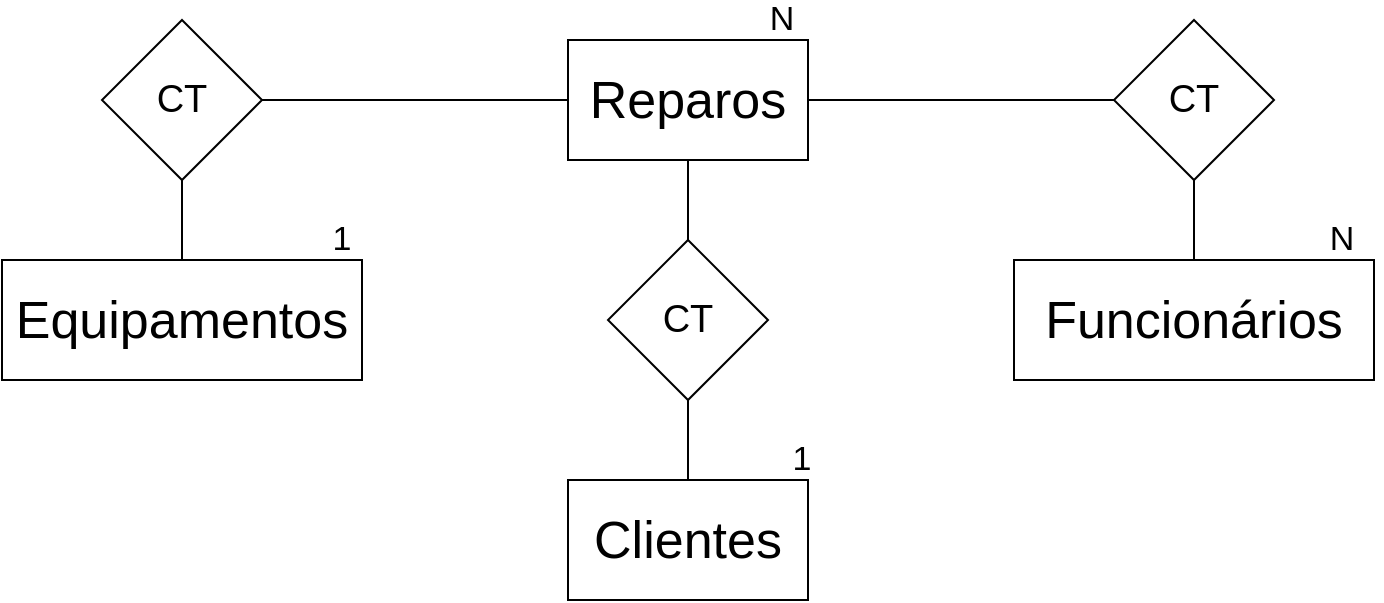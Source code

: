 <mxfile version="11.0.7" type="device"><diagram id="LOF8q5V02SEMF7_l-VkL" name="Page-1"><mxGraphModel dx="942" dy="616" grid="1" gridSize="10" guides="1" tooltips="1" connect="1" arrows="1" fold="1" page="1" pageScale="1" pageWidth="827" pageHeight="1169" math="0" shadow="0"><root><mxCell id="0"/><mxCell id="1" parent="0"/><mxCell id="nJ_V4xwdqc-eDqLVx9k7-1" value="&lt;font style=&quot;font-size: 26px&quot;&gt;Reparos&lt;/font&gt;" style="rounded=0;whiteSpace=wrap;html=1;" vertex="1" parent="1"><mxGeometry x="353" y="50" width="120" height="60" as="geometry"/></mxCell><mxCell id="nJ_V4xwdqc-eDqLVx9k7-2" value="&lt;font style=&quot;font-size: 26px&quot;&gt;Clientes&lt;/font&gt;" style="rounded=0;whiteSpace=wrap;html=1;" vertex="1" parent="1"><mxGeometry x="353" y="270" width="120" height="60" as="geometry"/></mxCell><mxCell id="nJ_V4xwdqc-eDqLVx9k7-3" value="&lt;span style=&quot;font-size: 26px&quot;&gt;Equipamentos&lt;/span&gt;" style="rounded=0;whiteSpace=wrap;html=1;" vertex="1" parent="1"><mxGeometry x="70" y="160" width="180" height="60" as="geometry"/></mxCell><mxCell id="nJ_V4xwdqc-eDqLVx9k7-4" value="&lt;font style=&quot;font-size: 26px&quot;&gt;Funcionários&lt;/font&gt;" style="rounded=0;whiteSpace=wrap;html=1;" vertex="1" parent="1"><mxGeometry x="576" y="160" width="180" height="60" as="geometry"/></mxCell><mxCell id="nJ_V4xwdqc-eDqLVx9k7-5" value="&lt;font style=&quot;font-size: 19px&quot;&gt;CT&lt;/font&gt;" style="rhombus;whiteSpace=wrap;html=1;" vertex="1" parent="1"><mxGeometry x="626" y="40" width="80" height="80" as="geometry"/></mxCell><mxCell id="nJ_V4xwdqc-eDqLVx9k7-6" value="&lt;font style=&quot;font-size: 19px&quot;&gt;CT&lt;/font&gt;" style="rhombus;whiteSpace=wrap;html=1;" vertex="1" parent="1"><mxGeometry x="373" y="150" width="80" height="80" as="geometry"/></mxCell><mxCell id="nJ_V4xwdqc-eDqLVx9k7-7" value="&lt;font style=&quot;font-size: 19px&quot;&gt;CT&lt;/font&gt;" style="rhombus;whiteSpace=wrap;html=1;" vertex="1" parent="1"><mxGeometry x="120" y="40" width="80" height="80" as="geometry"/></mxCell><mxCell id="nJ_V4xwdqc-eDqLVx9k7-8" value="" style="endArrow=none;html=1;entryX=0.5;entryY=1;entryDx=0;entryDy=0;exitX=0.5;exitY=0;exitDx=0;exitDy=0;" edge="1" parent="1" source="nJ_V4xwdqc-eDqLVx9k7-3" target="nJ_V4xwdqc-eDqLVx9k7-7"><mxGeometry width="50" height="50" relative="1" as="geometry"><mxPoint x="70" y="400" as="sourcePoint"/><mxPoint x="120" y="350" as="targetPoint"/></mxGeometry></mxCell><mxCell id="nJ_V4xwdqc-eDqLVx9k7-9" value="" style="endArrow=none;html=1;entryX=0;entryY=0.5;entryDx=0;entryDy=0;" edge="1" parent="1" source="nJ_V4xwdqc-eDqLVx9k7-7" target="nJ_V4xwdqc-eDqLVx9k7-1"><mxGeometry width="50" height="50" relative="1" as="geometry"><mxPoint x="70" y="400" as="sourcePoint"/><mxPoint x="120" y="350" as="targetPoint"/></mxGeometry></mxCell><mxCell id="nJ_V4xwdqc-eDqLVx9k7-10" value="" style="endArrow=none;html=1;exitX=0.5;exitY=1;exitDx=0;exitDy=0;entryX=0.5;entryY=0;entryDx=0;entryDy=0;" edge="1" parent="1" source="nJ_V4xwdqc-eDqLVx9k7-6" target="nJ_V4xwdqc-eDqLVx9k7-2"><mxGeometry width="50" height="50" relative="1" as="geometry"><mxPoint x="70" y="400" as="sourcePoint"/><mxPoint x="120" y="350" as="targetPoint"/></mxGeometry></mxCell><mxCell id="nJ_V4xwdqc-eDqLVx9k7-11" value="" style="endArrow=none;html=1;entryX=0.5;entryY=1;entryDx=0;entryDy=0;exitX=0.5;exitY=0;exitDx=0;exitDy=0;" edge="1" parent="1" source="nJ_V4xwdqc-eDqLVx9k7-6" target="nJ_V4xwdqc-eDqLVx9k7-1"><mxGeometry width="50" height="50" relative="1" as="geometry"><mxPoint x="70" y="400" as="sourcePoint"/><mxPoint x="120" y="350" as="targetPoint"/></mxGeometry></mxCell><mxCell id="nJ_V4xwdqc-eDqLVx9k7-12" value="" style="endArrow=none;html=1;entryX=0;entryY=0.5;entryDx=0;entryDy=0;exitX=1;exitY=0.5;exitDx=0;exitDy=0;" edge="1" parent="1" source="nJ_V4xwdqc-eDqLVx9k7-1" target="nJ_V4xwdqc-eDqLVx9k7-5"><mxGeometry width="50" height="50" relative="1" as="geometry"><mxPoint x="550" y="100" as="sourcePoint"/><mxPoint x="600" y="50" as="targetPoint"/></mxGeometry></mxCell><mxCell id="nJ_V4xwdqc-eDqLVx9k7-13" value="" style="endArrow=none;html=1;entryX=0.5;entryY=1;entryDx=0;entryDy=0;exitX=0.5;exitY=0;exitDx=0;exitDy=0;" edge="1" parent="1" source="nJ_V4xwdqc-eDqLVx9k7-4" target="nJ_V4xwdqc-eDqLVx9k7-5"><mxGeometry width="50" height="50" relative="1" as="geometry"><mxPoint x="530" y="150" as="sourcePoint"/><mxPoint x="580" y="100" as="targetPoint"/></mxGeometry></mxCell><mxCell id="nJ_V4xwdqc-eDqLVx9k7-14" value="&lt;font style=&quot;font-size: 17px&quot;&gt;1&lt;/font&gt;" style="text;html=1;strokeColor=none;fillColor=none;align=center;verticalAlign=middle;whiteSpace=wrap;rounded=0;" vertex="1" parent="1"><mxGeometry x="220" y="140" width="40" height="20" as="geometry"/></mxCell><mxCell id="nJ_V4xwdqc-eDqLVx9k7-15" value="&lt;font style=&quot;font-size: 17px&quot;&gt;1&lt;/font&gt;" style="text;html=1;strokeColor=none;fillColor=none;align=center;verticalAlign=middle;whiteSpace=wrap;rounded=0;" vertex="1" parent="1"><mxGeometry x="450" y="250" width="40" height="20" as="geometry"/></mxCell><mxCell id="nJ_V4xwdqc-eDqLVx9k7-17" value="&lt;font style=&quot;font-size: 17px&quot;&gt;N&lt;/font&gt;" style="text;html=1;strokeColor=none;fillColor=none;align=center;verticalAlign=middle;whiteSpace=wrap;rounded=0;" vertex="1" parent="1"><mxGeometry x="720" y="140" width="40" height="20" as="geometry"/></mxCell><mxCell id="nJ_V4xwdqc-eDqLVx9k7-18" value="&lt;font style=&quot;font-size: 17px&quot;&gt;N&lt;/font&gt;" style="text;html=1;strokeColor=none;fillColor=none;align=center;verticalAlign=middle;whiteSpace=wrap;rounded=0;" vertex="1" parent="1"><mxGeometry x="440" y="30" width="40" height="20" as="geometry"/></mxCell></root></mxGraphModel></diagram><diagram id="ZHJ_-_UHumrtZNaDdlJ1" name="Page-2"><mxGraphModel dx="942" dy="616" grid="1" gridSize="10" guides="1" tooltips="1" connect="1" arrows="1" fold="1" page="1" pageScale="1" pageWidth="827" pageHeight="1169" math="0" shadow="0"><root><mxCell id="lEiO64BMIE9DTzwZzD81-0"/><mxCell id="lEiO64BMIE9DTzwZzD81-1" parent="lEiO64BMIE9DTzwZzD81-0"/><mxCell id="lEiO64BMIE9DTzwZzD81-2" value="Reparos" style="swimlane;fontStyle=0;childLayout=stackLayout;horizontal=1;startSize=26;fillColor=#e0e0e0;horizontalStack=0;resizeParent=1;resizeParentMax=0;resizeLast=0;collapsible=1;marginBottom=0;swimlaneFillColor=#ffffff;align=center;fontSize=14;" vertex="1" parent="lEiO64BMIE9DTzwZzD81-1"><mxGeometry x="360" y="35" width="160" height="168" as="geometry"/></mxCell><mxCell id="lEiO64BMIE9DTzwZzD81-3" value="IdR" style="shape=partialRectangle;top=0;left=0;right=0;bottom=1;align=left;verticalAlign=middle;fillColor=none;spacingLeft=34;spacingRight=4;overflow=hidden;rotatable=0;points=[[0,0.5],[1,0.5]];portConstraint=eastwest;dropTarget=0;fontStyle=5;fontSize=12;" vertex="1" parent="lEiO64BMIE9DTzwZzD81-2"><mxGeometry y="26" width="160" height="30" as="geometry"/></mxCell><mxCell id="lEiO64BMIE9DTzwZzD81-4" value="PK" style="shape=partialRectangle;top=0;left=0;bottom=0;fillColor=none;align=left;verticalAlign=middle;spacingLeft=4;spacingRight=4;overflow=hidden;rotatable=0;points=[];portConstraint=eastwest;part=1;fontSize=12;" vertex="1" connectable="0" parent="lEiO64BMIE9DTzwZzD81-3"><mxGeometry width="30" height="30" as="geometry"/></mxCell><mxCell id="0TWcHNEDuiot8M7B27o0-4" value="IdE" style="shape=partialRectangle;top=0;left=0;right=0;bottom=1;align=left;verticalAlign=middle;fillColor=none;spacingLeft=34;spacingRight=4;overflow=hidden;rotatable=0;points=[[0,0.5],[1,0.5]];portConstraint=eastwest;dropTarget=0;fontStyle=5;fontSize=12;" vertex="1" parent="lEiO64BMIE9DTzwZzD81-2"><mxGeometry y="56" width="160" height="30" as="geometry"/></mxCell><mxCell id="0TWcHNEDuiot8M7B27o0-5" value="FK" style="shape=partialRectangle;top=0;left=0;bottom=0;fillColor=none;align=left;verticalAlign=middle;spacingLeft=4;spacingRight=4;overflow=hidden;rotatable=0;points=[];portConstraint=eastwest;part=1;fontSize=12;" vertex="1" connectable="0" parent="0TWcHNEDuiot8M7B27o0-4"><mxGeometry width="30" height="30" as="geometry"/></mxCell><mxCell id="0TWcHNEDuiot8M7B27o0-6" value="IdC" style="shape=partialRectangle;top=0;left=0;right=0;bottom=1;align=left;verticalAlign=middle;fillColor=none;spacingLeft=34;spacingRight=4;overflow=hidden;rotatable=0;points=[[0,0.5],[1,0.5]];portConstraint=eastwest;dropTarget=0;fontStyle=5;fontSize=12;strokeColor=#000000;strokeWidth=1;perimeterSpacing=0;" vertex="1" parent="lEiO64BMIE9DTzwZzD81-2"><mxGeometry y="86" width="160" height="30" as="geometry"/></mxCell><mxCell id="0TWcHNEDuiot8M7B27o0-7" value="FK" style="shape=partialRectangle;top=0;left=0;bottom=0;fillColor=none;align=left;verticalAlign=middle;spacingLeft=4;spacingRight=4;overflow=hidden;rotatable=0;points=[];portConstraint=eastwest;part=1;fontSize=12;" vertex="1" connectable="0" parent="0TWcHNEDuiot8M7B27o0-6"><mxGeometry width="30" height="30" as="geometry"/></mxCell><mxCell id="lEiO64BMIE9DTzwZzD81-9" value="Descricao : string" style="shape=partialRectangle;top=0;left=0;right=0;bottom=0;align=left;verticalAlign=top;fillColor=none;spacingLeft=34;spacingRight=4;overflow=hidden;rotatable=0;points=[[0,0.5],[1,0.5]];portConstraint=eastwest;dropTarget=0;fontSize=12;" vertex="1" parent="lEiO64BMIE9DTzwZzD81-2"><mxGeometry y="116" width="160" height="26" as="geometry"/></mxCell><mxCell id="lEiO64BMIE9DTzwZzD81-10" value="" style="shape=partialRectangle;top=0;left=0;bottom=0;fillColor=none;align=left;verticalAlign=top;spacingLeft=4;spacingRight=4;overflow=hidden;rotatable=0;points=[];portConstraint=eastwest;part=1;fontSize=12;" vertex="1" connectable="0" parent="lEiO64BMIE9DTzwZzD81-9"><mxGeometry width="30" height="26" as="geometry"/></mxCell><mxCell id="0TWcHNEDuiot8M7B27o0-17" value="DataDeEntrada: DateTime" style="shape=partialRectangle;top=0;left=0;right=0;bottom=0;align=left;verticalAlign=top;fillColor=none;spacingLeft=34;spacingRight=4;overflow=hidden;rotatable=0;points=[[0,0.5],[1,0.5]];portConstraint=eastwest;dropTarget=0;fontSize=12;" vertex="1" parent="lEiO64BMIE9DTzwZzD81-2"><mxGeometry y="142" width="160" height="26" as="geometry"/></mxCell><mxCell id="0TWcHNEDuiot8M7B27o0-18" value="" style="shape=partialRectangle;top=0;left=0;bottom=0;fillColor=none;align=left;verticalAlign=top;spacingLeft=4;spacingRight=4;overflow=hidden;rotatable=0;points=[];portConstraint=eastwest;part=1;fontSize=12;" vertex="1" connectable="0" parent="0TWcHNEDuiot8M7B27o0-17"><mxGeometry width="30" height="26" as="geometry"/></mxCell><mxCell id="lEiO64BMIE9DTzwZzD81-13" value="Funcionarios" style="swimlane;fontStyle=0;childLayout=stackLayout;horizontal=1;startSize=26;fillColor=#e0e0e0;horizontalStack=0;resizeParent=1;resizeParentMax=0;resizeLast=0;collapsible=1;marginBottom=0;swimlaneFillColor=#ffffff;align=center;fontSize=14;" vertex="1" parent="lEiO64BMIE9DTzwZzD81-1"><mxGeometry x="333" y="380" width="160" height="82" as="geometry"/></mxCell><mxCell id="lEiO64BMIE9DTzwZzD81-14" value="IdF" style="shape=partialRectangle;top=0;left=0;right=0;bottom=1;align=left;verticalAlign=middle;fillColor=none;spacingLeft=34;spacingRight=4;overflow=hidden;rotatable=0;points=[[0,0.5],[1,0.5]];portConstraint=eastwest;dropTarget=0;fontStyle=5;fontSize=12;" vertex="1" parent="lEiO64BMIE9DTzwZzD81-13"><mxGeometry y="26" width="160" height="30" as="geometry"/></mxCell><mxCell id="lEiO64BMIE9DTzwZzD81-15" value="PK" style="shape=partialRectangle;top=0;left=0;bottom=0;fillColor=none;align=left;verticalAlign=middle;spacingLeft=4;spacingRight=4;overflow=hidden;rotatable=0;points=[];portConstraint=eastwest;part=1;fontSize=12;" vertex="1" connectable="0" parent="lEiO64BMIE9DTzwZzD81-14"><mxGeometry width="30" height="30" as="geometry"/></mxCell><mxCell id="lEiO64BMIE9DTzwZzD81-16" value="Nome : string" style="shape=partialRectangle;top=0;left=0;right=0;bottom=0;align=left;verticalAlign=top;fillColor=none;spacingLeft=34;spacingRight=4;overflow=hidden;rotatable=0;points=[[0,0.5],[1,0.5]];portConstraint=eastwest;dropTarget=0;fontSize=12;" vertex="1" parent="lEiO64BMIE9DTzwZzD81-13"><mxGeometry y="56" width="160" height="26" as="geometry"/></mxCell><mxCell id="lEiO64BMIE9DTzwZzD81-17" value="" style="shape=partialRectangle;top=0;left=0;bottom=0;fillColor=none;align=left;verticalAlign=top;spacingLeft=4;spacingRight=4;overflow=hidden;rotatable=0;points=[];portConstraint=eastwest;part=1;fontSize=12;" vertex="1" connectable="0" parent="lEiO64BMIE9DTzwZzD81-16"><mxGeometry width="30" height="26" as="geometry"/></mxCell><mxCell id="lEiO64BMIE9DTzwZzD81-24" value="Equipamentos" style="swimlane;fontStyle=0;childLayout=stackLayout;horizontal=1;startSize=26;fillColor=#e0e0e0;horizontalStack=0;resizeParent=1;resizeParentMax=0;resizeLast=0;collapsible=1;marginBottom=0;swimlaneFillColor=#ffffff;align=center;fontSize=14;" vertex="1" parent="lEiO64BMIE9DTzwZzD81-1"><mxGeometry x="40" y="35" width="160" height="82" as="geometry"/></mxCell><mxCell id="lEiO64BMIE9DTzwZzD81-25" value="IdE" style="shape=partialRectangle;top=0;left=0;right=0;bottom=1;align=left;verticalAlign=middle;fillColor=none;spacingLeft=34;spacingRight=4;overflow=hidden;rotatable=0;points=[[0,0.5],[1,0.5]];portConstraint=eastwest;dropTarget=0;fontStyle=5;fontSize=12;" vertex="1" parent="lEiO64BMIE9DTzwZzD81-24"><mxGeometry y="26" width="160" height="30" as="geometry"/></mxCell><mxCell id="lEiO64BMIE9DTzwZzD81-26" value="PK" style="shape=partialRectangle;top=0;left=0;bottom=0;fillColor=none;align=left;verticalAlign=middle;spacingLeft=4;spacingRight=4;overflow=hidden;rotatable=0;points=[];portConstraint=eastwest;part=1;fontSize=12;" vertex="1" connectable="0" parent="lEiO64BMIE9DTzwZzD81-25"><mxGeometry width="30" height="30" as="geometry"/></mxCell><mxCell id="lEiO64BMIE9DTzwZzD81-27" value="Nome : string" style="shape=partialRectangle;top=0;left=0;right=0;bottom=0;align=left;verticalAlign=top;fillColor=none;spacingLeft=34;spacingRight=4;overflow=hidden;rotatable=0;points=[[0,0.5],[1,0.5]];portConstraint=eastwest;dropTarget=0;fontSize=12;" vertex="1" parent="lEiO64BMIE9DTzwZzD81-24"><mxGeometry y="56" width="160" height="26" as="geometry"/></mxCell><mxCell id="lEiO64BMIE9DTzwZzD81-28" value="" style="shape=partialRectangle;top=0;left=0;bottom=0;fillColor=none;align=left;verticalAlign=top;spacingLeft=4;spacingRight=4;overflow=hidden;rotatable=0;points=[];portConstraint=eastwest;part=1;fontSize=12;" vertex="1" connectable="0" parent="lEiO64BMIE9DTzwZzD81-27"><mxGeometry width="30" height="26" as="geometry"/></mxCell><mxCell id="lEiO64BMIE9DTzwZzD81-42" value="Clientes" style="swimlane;fontStyle=0;childLayout=stackLayout;horizontal=1;startSize=26;fillColor=#e0e0e0;horizontalStack=0;resizeParent=1;resizeParentMax=0;resizeLast=0;collapsible=1;marginBottom=0;swimlaneFillColor=#ffffff;align=center;fontSize=14;" vertex="1" parent="lEiO64BMIE9DTzwZzD81-1"><mxGeometry x="20" y="219" width="160" height="134" as="geometry"/></mxCell><mxCell id="lEiO64BMIE9DTzwZzD81-43" value="IdC" style="shape=partialRectangle;top=0;left=0;right=0;bottom=1;align=left;verticalAlign=middle;fillColor=none;spacingLeft=34;spacingRight=4;overflow=hidden;rotatable=0;points=[[0,0.5],[1,0.5]];portConstraint=eastwest;dropTarget=0;fontStyle=5;fontSize=12;" vertex="1" parent="lEiO64BMIE9DTzwZzD81-42"><mxGeometry y="26" width="160" height="30" as="geometry"/></mxCell><mxCell id="lEiO64BMIE9DTzwZzD81-44" value="PK" style="shape=partialRectangle;top=0;left=0;bottom=0;fillColor=none;align=left;verticalAlign=middle;spacingLeft=4;spacingRight=4;overflow=hidden;rotatable=0;points=[];portConstraint=eastwest;part=1;fontSize=12;" vertex="1" connectable="0" parent="lEiO64BMIE9DTzwZzD81-43"><mxGeometry width="30" height="30" as="geometry"/></mxCell><mxCell id="lEiO64BMIE9DTzwZzD81-45" value="Nome : string" style="shape=partialRectangle;top=0;left=0;right=0;bottom=0;align=left;verticalAlign=top;fillColor=none;spacingLeft=34;spacingRight=4;overflow=hidden;rotatable=0;points=[[0,0.5],[1,0.5]];portConstraint=eastwest;dropTarget=0;fontSize=12;" vertex="1" parent="lEiO64BMIE9DTzwZzD81-42"><mxGeometry y="56" width="160" height="26" as="geometry"/></mxCell><mxCell id="lEiO64BMIE9DTzwZzD81-46" value="" style="shape=partialRectangle;top=0;left=0;bottom=0;fillColor=none;align=left;verticalAlign=top;spacingLeft=4;spacingRight=4;overflow=hidden;rotatable=0;points=[];portConstraint=eastwest;part=1;fontSize=12;" vertex="1" connectable="0" parent="lEiO64BMIE9DTzwZzD81-45"><mxGeometry width="30" height="26" as="geometry"/></mxCell><mxCell id="lEiO64BMIE9DTzwZzD81-47" value="Endereco : string" style="shape=partialRectangle;top=0;left=0;right=0;bottom=0;align=left;verticalAlign=top;fillColor=none;spacingLeft=34;spacingRight=4;overflow=hidden;rotatable=0;points=[[0,0.5],[1,0.5]];portConstraint=eastwest;dropTarget=0;fontSize=12;" vertex="1" parent="lEiO64BMIE9DTzwZzD81-42"><mxGeometry y="82" width="160" height="26" as="geometry"/></mxCell><mxCell id="lEiO64BMIE9DTzwZzD81-48" value="" style="shape=partialRectangle;top=0;left=0;bottom=0;fillColor=none;align=left;verticalAlign=top;spacingLeft=4;spacingRight=4;overflow=hidden;rotatable=0;points=[];portConstraint=eastwest;part=1;fontSize=12;" vertex="1" connectable="0" parent="lEiO64BMIE9DTzwZzD81-47"><mxGeometry width="30" height="26" as="geometry"/></mxCell><mxCell id="lEiO64BMIE9DTzwZzD81-49" value="Tel :  string" style="shape=partialRectangle;top=0;left=0;right=0;bottom=0;align=left;verticalAlign=top;fillColor=none;spacingLeft=34;spacingRight=4;overflow=hidden;rotatable=0;points=[[0,0.5],[1,0.5]];portConstraint=eastwest;dropTarget=0;fontSize=12;" vertex="1" parent="lEiO64BMIE9DTzwZzD81-42"><mxGeometry y="108" width="160" height="26" as="geometry"/></mxCell><mxCell id="lEiO64BMIE9DTzwZzD81-50" value="" style="shape=partialRectangle;top=0;left=0;bottom=0;fillColor=none;align=left;verticalAlign=top;spacingLeft=4;spacingRight=4;overflow=hidden;rotatable=0;points=[];portConstraint=eastwest;part=1;fontSize=12;" vertex="1" connectable="0" parent="lEiO64BMIE9DTzwZzD81-49"><mxGeometry width="30" height="26" as="geometry"/></mxCell><mxCell id="lEiO64BMIE9DTzwZzD81-53" value="Reparo/Funcioarios" style="swimlane;fontStyle=0;childLayout=stackLayout;horizontal=1;startSize=26;fillColor=#e0e0e0;horizontalStack=0;resizeParent=1;resizeParentMax=0;resizeLast=0;collapsible=1;marginBottom=0;swimlaneFillColor=#ffffff;align=center;fontSize=14;" vertex="1" parent="lEiO64BMIE9DTzwZzD81-1"><mxGeometry x="645" y="297" width="160" height="86" as="geometry"/></mxCell><mxCell id="lEiO64BMIE9DTzwZzD81-54" value="IdR" style="shape=partialRectangle;top=0;left=0;right=0;bottom=1;align=left;verticalAlign=middle;fillColor=none;spacingLeft=34;spacingRight=4;overflow=hidden;rotatable=0;points=[[0,0.5],[1,0.5]];portConstraint=eastwest;dropTarget=0;fontStyle=5;fontSize=12;" vertex="1" parent="lEiO64BMIE9DTzwZzD81-53"><mxGeometry y="26" width="160" height="30" as="geometry"/></mxCell><mxCell id="lEiO64BMIE9DTzwZzD81-55" value="FK" style="shape=partialRectangle;top=0;left=0;bottom=0;fillColor=none;align=left;verticalAlign=middle;spacingLeft=4;spacingRight=4;overflow=hidden;rotatable=0;points=[];portConstraint=eastwest;part=1;fontSize=12;" vertex="1" connectable="0" parent="lEiO64BMIE9DTzwZzD81-54"><mxGeometry width="30" height="30" as="geometry"/></mxCell><mxCell id="0TWcHNEDuiot8M7B27o0-2" value="IdF" style="shape=partialRectangle;top=0;left=0;right=0;bottom=1;align=left;verticalAlign=middle;fillColor=none;spacingLeft=34;spacingRight=4;overflow=hidden;rotatable=0;points=[[0,0.5],[1,0.5]];portConstraint=eastwest;dropTarget=0;fontStyle=5;fontSize=12;" vertex="1" parent="lEiO64BMIE9DTzwZzD81-53"><mxGeometry y="56" width="160" height="30" as="geometry"/></mxCell><mxCell id="0TWcHNEDuiot8M7B27o0-3" value="FK" style="shape=partialRectangle;top=0;left=0;bottom=0;fillColor=none;align=left;verticalAlign=middle;spacingLeft=4;spacingRight=4;overflow=hidden;rotatable=0;points=[];portConstraint=eastwest;part=1;fontSize=12;" vertex="1" connectable="0" parent="0TWcHNEDuiot8M7B27o0-2"><mxGeometry width="30" height="30" as="geometry"/></mxCell><mxCell id="0TWcHNEDuiot8M7B27o0-23" value="" style="edgeStyle=entityRelationEdgeStyle;fontSize=12;html=1;endArrow=ERmany;startArrow=ERmany;entryX=0;entryY=0.5;entryDx=0;entryDy=0;exitX=1;exitY=0.5;exitDx=0;exitDy=0;jumpStyle=arc;jumpSize=18;" edge="1" parent="lEiO64BMIE9DTzwZzD81-1" source="lEiO64BMIE9DTzwZzD81-14" target="0TWcHNEDuiot8M7B27o0-2"><mxGeometry width="100" height="100" relative="1" as="geometry"><mxPoint x="330" y="340" as="sourcePoint"/><mxPoint x="430" y="280" as="targetPoint"/></mxGeometry></mxCell><mxCell id="0TWcHNEDuiot8M7B27o0-24" value="" style="edgeStyle=orthogonalEdgeStyle;fontSize=12;html=1;endArrow=ERmany;startArrow=ERmany;entryX=0;entryY=0.5;entryDx=0;entryDy=0;exitX=0;exitY=0.5;exitDx=0;exitDy=0;jumpStyle=arc;jumpSize=18;" edge="1" parent="lEiO64BMIE9DTzwZzD81-1" source="lEiO64BMIE9DTzwZzD81-54" target="lEiO64BMIE9DTzwZzD81-3"><mxGeometry width="100" height="100" relative="1" as="geometry"><mxPoint x="230" y="320" as="sourcePoint"/><mxPoint x="330" y="220" as="targetPoint"/><Array as="points"><mxPoint x="340" y="338"/><mxPoint x="340" y="76"/></Array></mxGeometry></mxCell><mxCell id="0TWcHNEDuiot8M7B27o0-27" value="" style="edgeStyle=entityRelationEdgeStyle;fontSize=12;html=1;endArrow=ERoneToMany;entryX=0;entryY=0.5;entryDx=0;entryDy=0;exitX=1;exitY=0.5;exitDx=0;exitDy=0;" edge="1" parent="lEiO64BMIE9DTzwZzD81-1" source="lEiO64BMIE9DTzwZzD81-43" target="0TWcHNEDuiot8M7B27o0-6"><mxGeometry width="100" height="100" relative="1" as="geometry"><mxPoint x="220" y="410" as="sourcePoint"/><mxPoint x="320" y="310" as="targetPoint"/></mxGeometry></mxCell><mxCell id="0TWcHNEDuiot8M7B27o0-28" value="" style="edgeStyle=entityRelationEdgeStyle;fontSize=12;html=1;endArrow=ERoneToMany;entryX=0;entryY=0.5;entryDx=0;entryDy=0;exitX=1;exitY=0.5;exitDx=0;exitDy=0;" edge="1" parent="lEiO64BMIE9DTzwZzD81-1" source="lEiO64BMIE9DTzwZzD81-25" target="0TWcHNEDuiot8M7B27o0-4"><mxGeometry width="100" height="100" relative="1" as="geometry"><mxPoint x="20" y="650" as="sourcePoint"/><mxPoint x="120" y="550" as="targetPoint"/></mxGeometry></mxCell></root></mxGraphModel></diagram></mxfile>